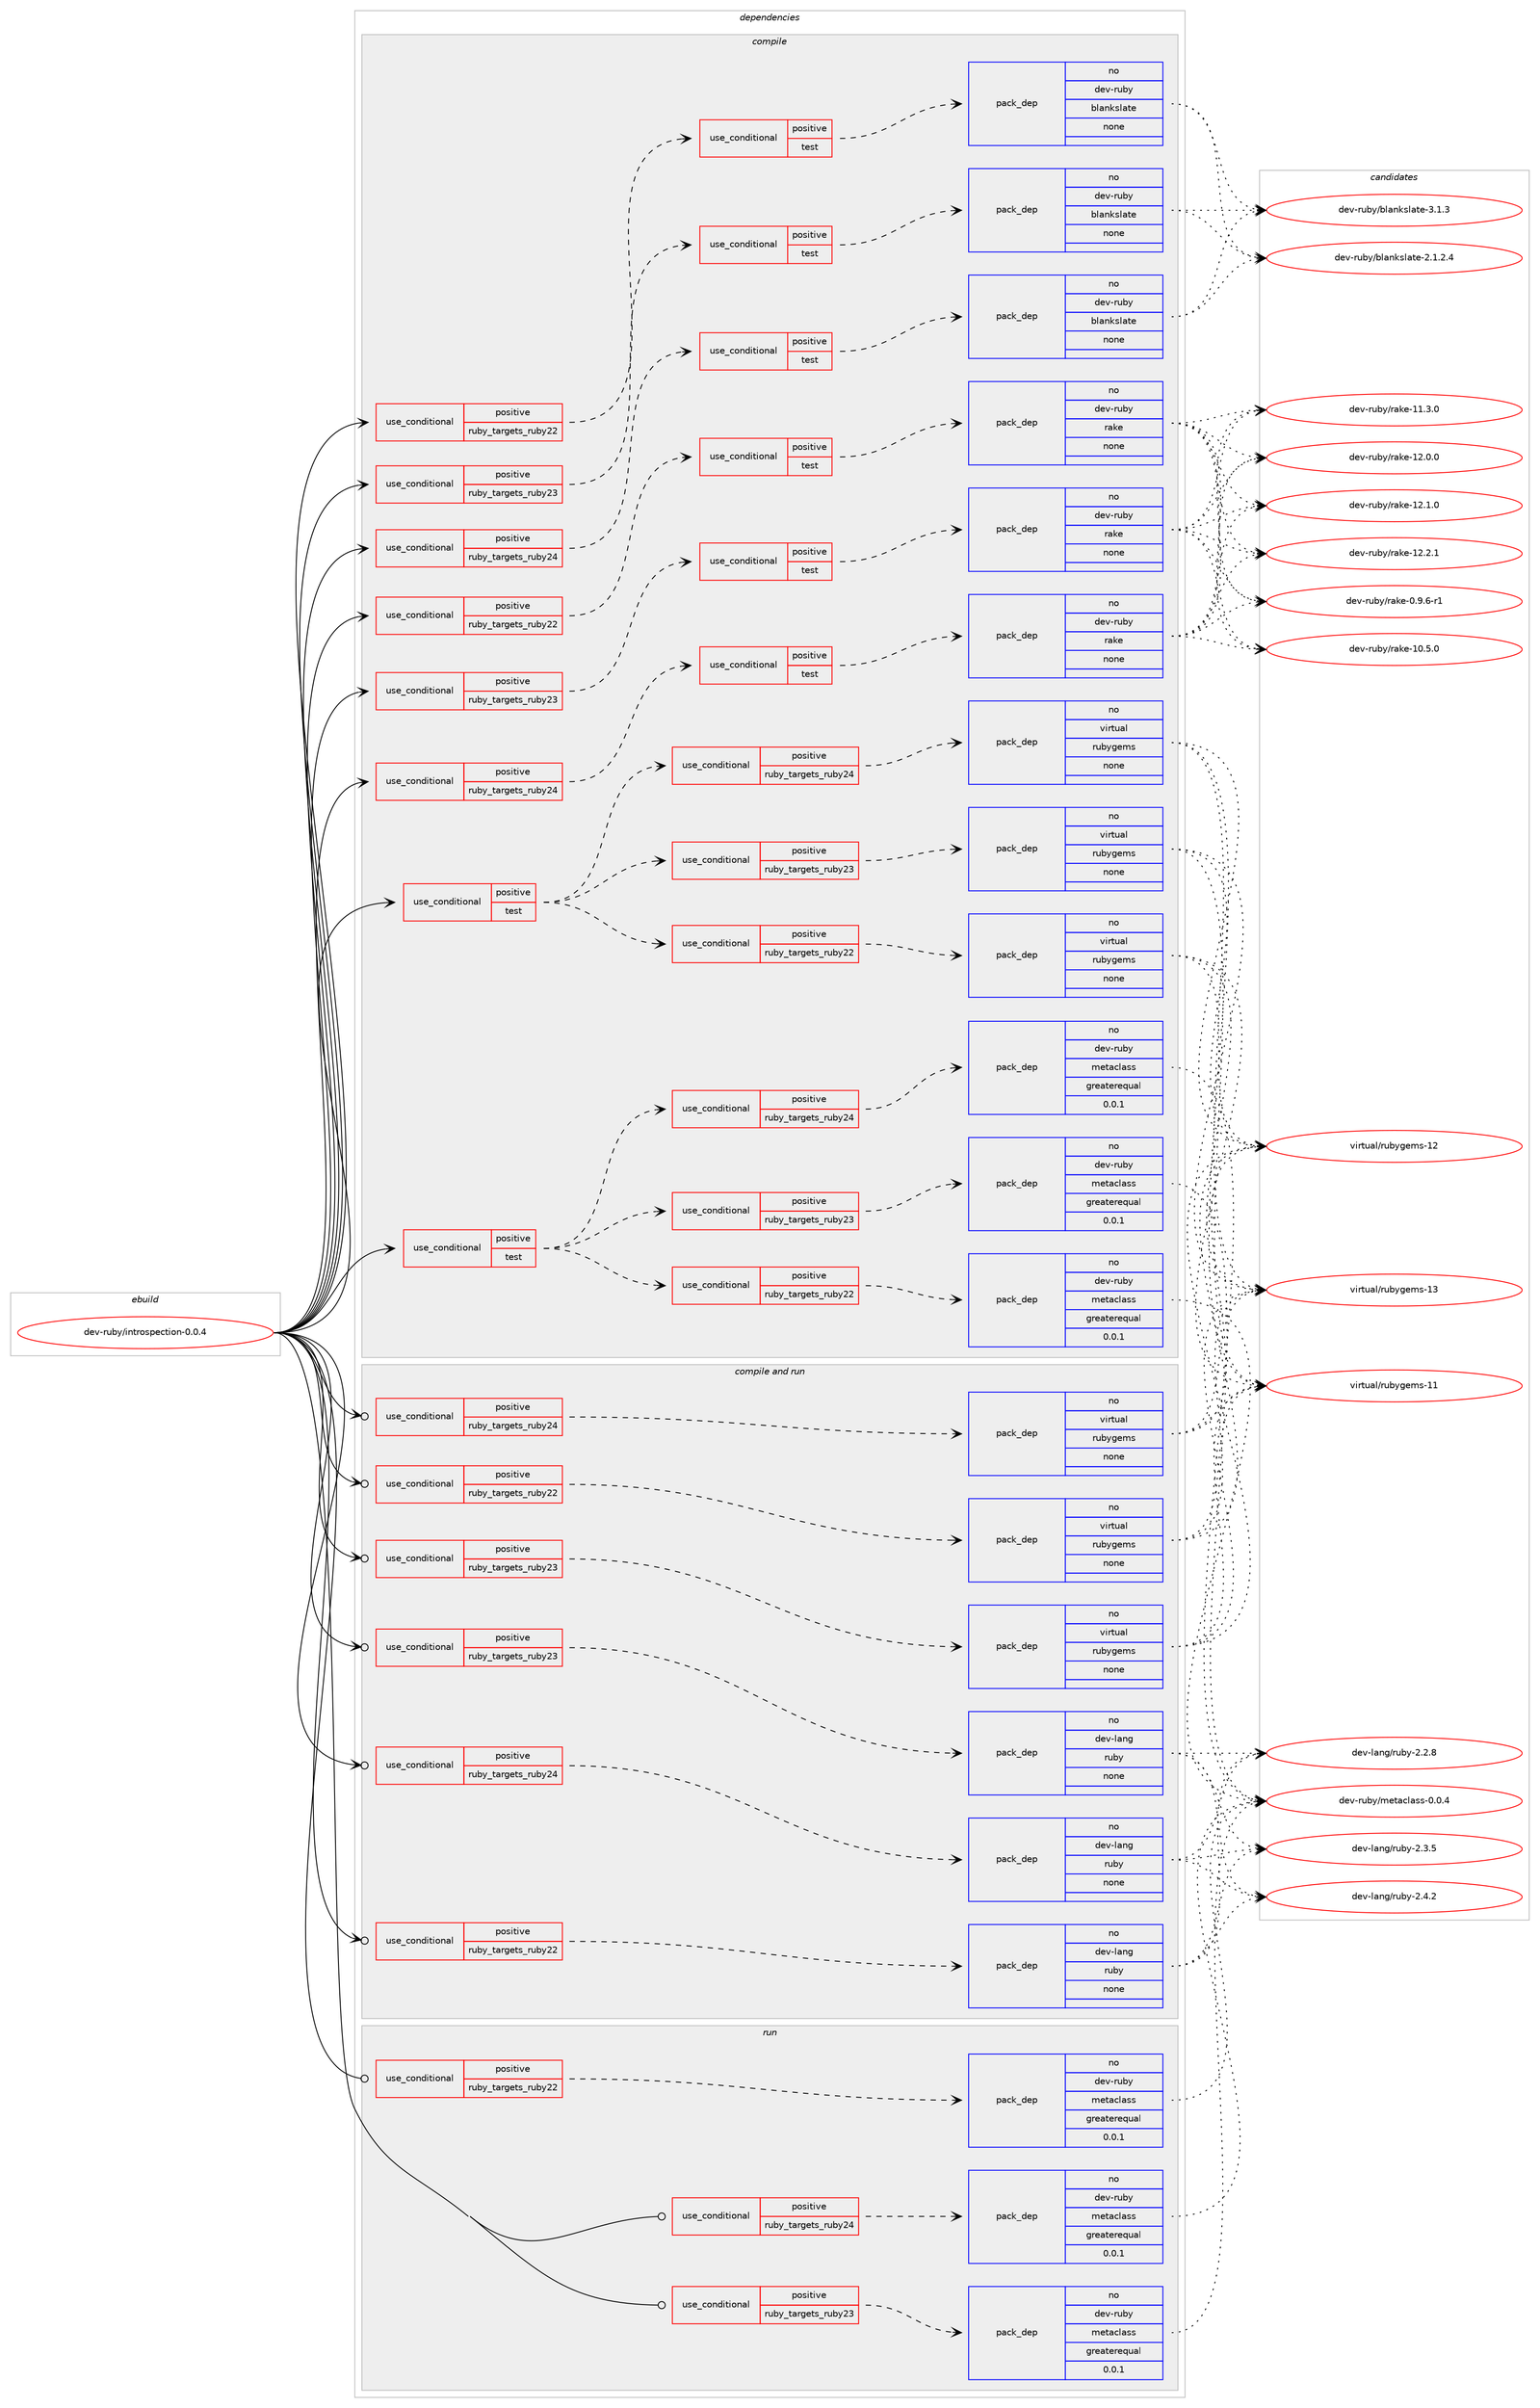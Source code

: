 digraph prolog {

# *************
# Graph options
# *************

newrank=true;
concentrate=true;
compound=true;
graph [rankdir=LR,fontname=Helvetica,fontsize=10,ranksep=1.5];#, ranksep=2.5, nodesep=0.2];
edge  [arrowhead=vee];
node  [fontname=Helvetica,fontsize=10];

# **********
# The ebuild
# **********

subgraph cluster_leftcol {
color=gray;
rank=same;
label=<<i>ebuild</i>>;
id [label="dev-ruby/introspection-0.0.4", color=red, width=4, href="../dev-ruby/introspection-0.0.4.svg"];
}

# ****************
# The dependencies
# ****************

subgraph cluster_midcol {
color=gray;
label=<<i>dependencies</i>>;
subgraph cluster_compile {
fillcolor="#eeeeee";
style=filled;
label=<<i>compile</i>>;
subgraph cond59638 {
dependency243703 [label=<<TABLE BORDER="0" CELLBORDER="1" CELLSPACING="0" CELLPADDING="4"><TR><TD ROWSPAN="3" CELLPADDING="10">use_conditional</TD></TR><TR><TD>positive</TD></TR><TR><TD>ruby_targets_ruby22</TD></TR></TABLE>>, shape=none, color=red];
subgraph cond59639 {
dependency243704 [label=<<TABLE BORDER="0" CELLBORDER="1" CELLSPACING="0" CELLPADDING="4"><TR><TD ROWSPAN="3" CELLPADDING="10">use_conditional</TD></TR><TR><TD>positive</TD></TR><TR><TD>test</TD></TR></TABLE>>, shape=none, color=red];
subgraph pack179988 {
dependency243705 [label=<<TABLE BORDER="0" CELLBORDER="1" CELLSPACING="0" CELLPADDING="4" WIDTH="220"><TR><TD ROWSPAN="6" CELLPADDING="30">pack_dep</TD></TR><TR><TD WIDTH="110">no</TD></TR><TR><TD>dev-ruby</TD></TR><TR><TD>blankslate</TD></TR><TR><TD>none</TD></TR><TR><TD></TD></TR></TABLE>>, shape=none, color=blue];
}
dependency243704:e -> dependency243705:w [weight=20,style="dashed",arrowhead="vee"];
}
dependency243703:e -> dependency243704:w [weight=20,style="dashed",arrowhead="vee"];
}
id:e -> dependency243703:w [weight=20,style="solid",arrowhead="vee"];
subgraph cond59640 {
dependency243706 [label=<<TABLE BORDER="0" CELLBORDER="1" CELLSPACING="0" CELLPADDING="4"><TR><TD ROWSPAN="3" CELLPADDING="10">use_conditional</TD></TR><TR><TD>positive</TD></TR><TR><TD>ruby_targets_ruby22</TD></TR></TABLE>>, shape=none, color=red];
subgraph cond59641 {
dependency243707 [label=<<TABLE BORDER="0" CELLBORDER="1" CELLSPACING="0" CELLPADDING="4"><TR><TD ROWSPAN="3" CELLPADDING="10">use_conditional</TD></TR><TR><TD>positive</TD></TR><TR><TD>test</TD></TR></TABLE>>, shape=none, color=red];
subgraph pack179989 {
dependency243708 [label=<<TABLE BORDER="0" CELLBORDER="1" CELLSPACING="0" CELLPADDING="4" WIDTH="220"><TR><TD ROWSPAN="6" CELLPADDING="30">pack_dep</TD></TR><TR><TD WIDTH="110">no</TD></TR><TR><TD>dev-ruby</TD></TR><TR><TD>rake</TD></TR><TR><TD>none</TD></TR><TR><TD></TD></TR></TABLE>>, shape=none, color=blue];
}
dependency243707:e -> dependency243708:w [weight=20,style="dashed",arrowhead="vee"];
}
dependency243706:e -> dependency243707:w [weight=20,style="dashed",arrowhead="vee"];
}
id:e -> dependency243706:w [weight=20,style="solid",arrowhead="vee"];
subgraph cond59642 {
dependency243709 [label=<<TABLE BORDER="0" CELLBORDER="1" CELLSPACING="0" CELLPADDING="4"><TR><TD ROWSPAN="3" CELLPADDING="10">use_conditional</TD></TR><TR><TD>positive</TD></TR><TR><TD>ruby_targets_ruby23</TD></TR></TABLE>>, shape=none, color=red];
subgraph cond59643 {
dependency243710 [label=<<TABLE BORDER="0" CELLBORDER="1" CELLSPACING="0" CELLPADDING="4"><TR><TD ROWSPAN="3" CELLPADDING="10">use_conditional</TD></TR><TR><TD>positive</TD></TR><TR><TD>test</TD></TR></TABLE>>, shape=none, color=red];
subgraph pack179990 {
dependency243711 [label=<<TABLE BORDER="0" CELLBORDER="1" CELLSPACING="0" CELLPADDING="4" WIDTH="220"><TR><TD ROWSPAN="6" CELLPADDING="30">pack_dep</TD></TR><TR><TD WIDTH="110">no</TD></TR><TR><TD>dev-ruby</TD></TR><TR><TD>blankslate</TD></TR><TR><TD>none</TD></TR><TR><TD></TD></TR></TABLE>>, shape=none, color=blue];
}
dependency243710:e -> dependency243711:w [weight=20,style="dashed",arrowhead="vee"];
}
dependency243709:e -> dependency243710:w [weight=20,style="dashed",arrowhead="vee"];
}
id:e -> dependency243709:w [weight=20,style="solid",arrowhead="vee"];
subgraph cond59644 {
dependency243712 [label=<<TABLE BORDER="0" CELLBORDER="1" CELLSPACING="0" CELLPADDING="4"><TR><TD ROWSPAN="3" CELLPADDING="10">use_conditional</TD></TR><TR><TD>positive</TD></TR><TR><TD>ruby_targets_ruby23</TD></TR></TABLE>>, shape=none, color=red];
subgraph cond59645 {
dependency243713 [label=<<TABLE BORDER="0" CELLBORDER="1" CELLSPACING="0" CELLPADDING="4"><TR><TD ROWSPAN="3" CELLPADDING="10">use_conditional</TD></TR><TR><TD>positive</TD></TR><TR><TD>test</TD></TR></TABLE>>, shape=none, color=red];
subgraph pack179991 {
dependency243714 [label=<<TABLE BORDER="0" CELLBORDER="1" CELLSPACING="0" CELLPADDING="4" WIDTH="220"><TR><TD ROWSPAN="6" CELLPADDING="30">pack_dep</TD></TR><TR><TD WIDTH="110">no</TD></TR><TR><TD>dev-ruby</TD></TR><TR><TD>rake</TD></TR><TR><TD>none</TD></TR><TR><TD></TD></TR></TABLE>>, shape=none, color=blue];
}
dependency243713:e -> dependency243714:w [weight=20,style="dashed",arrowhead="vee"];
}
dependency243712:e -> dependency243713:w [weight=20,style="dashed",arrowhead="vee"];
}
id:e -> dependency243712:w [weight=20,style="solid",arrowhead="vee"];
subgraph cond59646 {
dependency243715 [label=<<TABLE BORDER="0" CELLBORDER="1" CELLSPACING="0" CELLPADDING="4"><TR><TD ROWSPAN="3" CELLPADDING="10">use_conditional</TD></TR><TR><TD>positive</TD></TR><TR><TD>ruby_targets_ruby24</TD></TR></TABLE>>, shape=none, color=red];
subgraph cond59647 {
dependency243716 [label=<<TABLE BORDER="0" CELLBORDER="1" CELLSPACING="0" CELLPADDING="4"><TR><TD ROWSPAN="3" CELLPADDING="10">use_conditional</TD></TR><TR><TD>positive</TD></TR><TR><TD>test</TD></TR></TABLE>>, shape=none, color=red];
subgraph pack179992 {
dependency243717 [label=<<TABLE BORDER="0" CELLBORDER="1" CELLSPACING="0" CELLPADDING="4" WIDTH="220"><TR><TD ROWSPAN="6" CELLPADDING="30">pack_dep</TD></TR><TR><TD WIDTH="110">no</TD></TR><TR><TD>dev-ruby</TD></TR><TR><TD>blankslate</TD></TR><TR><TD>none</TD></TR><TR><TD></TD></TR></TABLE>>, shape=none, color=blue];
}
dependency243716:e -> dependency243717:w [weight=20,style="dashed",arrowhead="vee"];
}
dependency243715:e -> dependency243716:w [weight=20,style="dashed",arrowhead="vee"];
}
id:e -> dependency243715:w [weight=20,style="solid",arrowhead="vee"];
subgraph cond59648 {
dependency243718 [label=<<TABLE BORDER="0" CELLBORDER="1" CELLSPACING="0" CELLPADDING="4"><TR><TD ROWSPAN="3" CELLPADDING="10">use_conditional</TD></TR><TR><TD>positive</TD></TR><TR><TD>ruby_targets_ruby24</TD></TR></TABLE>>, shape=none, color=red];
subgraph cond59649 {
dependency243719 [label=<<TABLE BORDER="0" CELLBORDER="1" CELLSPACING="0" CELLPADDING="4"><TR><TD ROWSPAN="3" CELLPADDING="10">use_conditional</TD></TR><TR><TD>positive</TD></TR><TR><TD>test</TD></TR></TABLE>>, shape=none, color=red];
subgraph pack179993 {
dependency243720 [label=<<TABLE BORDER="0" CELLBORDER="1" CELLSPACING="0" CELLPADDING="4" WIDTH="220"><TR><TD ROWSPAN="6" CELLPADDING="30">pack_dep</TD></TR><TR><TD WIDTH="110">no</TD></TR><TR><TD>dev-ruby</TD></TR><TR><TD>rake</TD></TR><TR><TD>none</TD></TR><TR><TD></TD></TR></TABLE>>, shape=none, color=blue];
}
dependency243719:e -> dependency243720:w [weight=20,style="dashed",arrowhead="vee"];
}
dependency243718:e -> dependency243719:w [weight=20,style="dashed",arrowhead="vee"];
}
id:e -> dependency243718:w [weight=20,style="solid",arrowhead="vee"];
subgraph cond59650 {
dependency243721 [label=<<TABLE BORDER="0" CELLBORDER="1" CELLSPACING="0" CELLPADDING="4"><TR><TD ROWSPAN="3" CELLPADDING="10">use_conditional</TD></TR><TR><TD>positive</TD></TR><TR><TD>test</TD></TR></TABLE>>, shape=none, color=red];
subgraph cond59651 {
dependency243722 [label=<<TABLE BORDER="0" CELLBORDER="1" CELLSPACING="0" CELLPADDING="4"><TR><TD ROWSPAN="3" CELLPADDING="10">use_conditional</TD></TR><TR><TD>positive</TD></TR><TR><TD>ruby_targets_ruby22</TD></TR></TABLE>>, shape=none, color=red];
subgraph pack179994 {
dependency243723 [label=<<TABLE BORDER="0" CELLBORDER="1" CELLSPACING="0" CELLPADDING="4" WIDTH="220"><TR><TD ROWSPAN="6" CELLPADDING="30">pack_dep</TD></TR><TR><TD WIDTH="110">no</TD></TR><TR><TD>dev-ruby</TD></TR><TR><TD>metaclass</TD></TR><TR><TD>greaterequal</TD></TR><TR><TD>0.0.1</TD></TR></TABLE>>, shape=none, color=blue];
}
dependency243722:e -> dependency243723:w [weight=20,style="dashed",arrowhead="vee"];
}
dependency243721:e -> dependency243722:w [weight=20,style="dashed",arrowhead="vee"];
subgraph cond59652 {
dependency243724 [label=<<TABLE BORDER="0" CELLBORDER="1" CELLSPACING="0" CELLPADDING="4"><TR><TD ROWSPAN="3" CELLPADDING="10">use_conditional</TD></TR><TR><TD>positive</TD></TR><TR><TD>ruby_targets_ruby23</TD></TR></TABLE>>, shape=none, color=red];
subgraph pack179995 {
dependency243725 [label=<<TABLE BORDER="0" CELLBORDER="1" CELLSPACING="0" CELLPADDING="4" WIDTH="220"><TR><TD ROWSPAN="6" CELLPADDING="30">pack_dep</TD></TR><TR><TD WIDTH="110">no</TD></TR><TR><TD>dev-ruby</TD></TR><TR><TD>metaclass</TD></TR><TR><TD>greaterequal</TD></TR><TR><TD>0.0.1</TD></TR></TABLE>>, shape=none, color=blue];
}
dependency243724:e -> dependency243725:w [weight=20,style="dashed",arrowhead="vee"];
}
dependency243721:e -> dependency243724:w [weight=20,style="dashed",arrowhead="vee"];
subgraph cond59653 {
dependency243726 [label=<<TABLE BORDER="0" CELLBORDER="1" CELLSPACING="0" CELLPADDING="4"><TR><TD ROWSPAN="3" CELLPADDING="10">use_conditional</TD></TR><TR><TD>positive</TD></TR><TR><TD>ruby_targets_ruby24</TD></TR></TABLE>>, shape=none, color=red];
subgraph pack179996 {
dependency243727 [label=<<TABLE BORDER="0" CELLBORDER="1" CELLSPACING="0" CELLPADDING="4" WIDTH="220"><TR><TD ROWSPAN="6" CELLPADDING="30">pack_dep</TD></TR><TR><TD WIDTH="110">no</TD></TR><TR><TD>dev-ruby</TD></TR><TR><TD>metaclass</TD></TR><TR><TD>greaterequal</TD></TR><TR><TD>0.0.1</TD></TR></TABLE>>, shape=none, color=blue];
}
dependency243726:e -> dependency243727:w [weight=20,style="dashed",arrowhead="vee"];
}
dependency243721:e -> dependency243726:w [weight=20,style="dashed",arrowhead="vee"];
}
id:e -> dependency243721:w [weight=20,style="solid",arrowhead="vee"];
subgraph cond59654 {
dependency243728 [label=<<TABLE BORDER="0" CELLBORDER="1" CELLSPACING="0" CELLPADDING="4"><TR><TD ROWSPAN="3" CELLPADDING="10">use_conditional</TD></TR><TR><TD>positive</TD></TR><TR><TD>test</TD></TR></TABLE>>, shape=none, color=red];
subgraph cond59655 {
dependency243729 [label=<<TABLE BORDER="0" CELLBORDER="1" CELLSPACING="0" CELLPADDING="4"><TR><TD ROWSPAN="3" CELLPADDING="10">use_conditional</TD></TR><TR><TD>positive</TD></TR><TR><TD>ruby_targets_ruby22</TD></TR></TABLE>>, shape=none, color=red];
subgraph pack179997 {
dependency243730 [label=<<TABLE BORDER="0" CELLBORDER="1" CELLSPACING="0" CELLPADDING="4" WIDTH="220"><TR><TD ROWSPAN="6" CELLPADDING="30">pack_dep</TD></TR><TR><TD WIDTH="110">no</TD></TR><TR><TD>virtual</TD></TR><TR><TD>rubygems</TD></TR><TR><TD>none</TD></TR><TR><TD></TD></TR></TABLE>>, shape=none, color=blue];
}
dependency243729:e -> dependency243730:w [weight=20,style="dashed",arrowhead="vee"];
}
dependency243728:e -> dependency243729:w [weight=20,style="dashed",arrowhead="vee"];
subgraph cond59656 {
dependency243731 [label=<<TABLE BORDER="0" CELLBORDER="1" CELLSPACING="0" CELLPADDING="4"><TR><TD ROWSPAN="3" CELLPADDING="10">use_conditional</TD></TR><TR><TD>positive</TD></TR><TR><TD>ruby_targets_ruby23</TD></TR></TABLE>>, shape=none, color=red];
subgraph pack179998 {
dependency243732 [label=<<TABLE BORDER="0" CELLBORDER="1" CELLSPACING="0" CELLPADDING="4" WIDTH="220"><TR><TD ROWSPAN="6" CELLPADDING="30">pack_dep</TD></TR><TR><TD WIDTH="110">no</TD></TR><TR><TD>virtual</TD></TR><TR><TD>rubygems</TD></TR><TR><TD>none</TD></TR><TR><TD></TD></TR></TABLE>>, shape=none, color=blue];
}
dependency243731:e -> dependency243732:w [weight=20,style="dashed",arrowhead="vee"];
}
dependency243728:e -> dependency243731:w [weight=20,style="dashed",arrowhead="vee"];
subgraph cond59657 {
dependency243733 [label=<<TABLE BORDER="0" CELLBORDER="1" CELLSPACING="0" CELLPADDING="4"><TR><TD ROWSPAN="3" CELLPADDING="10">use_conditional</TD></TR><TR><TD>positive</TD></TR><TR><TD>ruby_targets_ruby24</TD></TR></TABLE>>, shape=none, color=red];
subgraph pack179999 {
dependency243734 [label=<<TABLE BORDER="0" CELLBORDER="1" CELLSPACING="0" CELLPADDING="4" WIDTH="220"><TR><TD ROWSPAN="6" CELLPADDING="30">pack_dep</TD></TR><TR><TD WIDTH="110">no</TD></TR><TR><TD>virtual</TD></TR><TR><TD>rubygems</TD></TR><TR><TD>none</TD></TR><TR><TD></TD></TR></TABLE>>, shape=none, color=blue];
}
dependency243733:e -> dependency243734:w [weight=20,style="dashed",arrowhead="vee"];
}
dependency243728:e -> dependency243733:w [weight=20,style="dashed",arrowhead="vee"];
}
id:e -> dependency243728:w [weight=20,style="solid",arrowhead="vee"];
}
subgraph cluster_compileandrun {
fillcolor="#eeeeee";
style=filled;
label=<<i>compile and run</i>>;
subgraph cond59658 {
dependency243735 [label=<<TABLE BORDER="0" CELLBORDER="1" CELLSPACING="0" CELLPADDING="4"><TR><TD ROWSPAN="3" CELLPADDING="10">use_conditional</TD></TR><TR><TD>positive</TD></TR><TR><TD>ruby_targets_ruby22</TD></TR></TABLE>>, shape=none, color=red];
subgraph pack180000 {
dependency243736 [label=<<TABLE BORDER="0" CELLBORDER="1" CELLSPACING="0" CELLPADDING="4" WIDTH="220"><TR><TD ROWSPAN="6" CELLPADDING="30">pack_dep</TD></TR><TR><TD WIDTH="110">no</TD></TR><TR><TD>dev-lang</TD></TR><TR><TD>ruby</TD></TR><TR><TD>none</TD></TR><TR><TD></TD></TR></TABLE>>, shape=none, color=blue];
}
dependency243735:e -> dependency243736:w [weight=20,style="dashed",arrowhead="vee"];
}
id:e -> dependency243735:w [weight=20,style="solid",arrowhead="odotvee"];
subgraph cond59659 {
dependency243737 [label=<<TABLE BORDER="0" CELLBORDER="1" CELLSPACING="0" CELLPADDING="4"><TR><TD ROWSPAN="3" CELLPADDING="10">use_conditional</TD></TR><TR><TD>positive</TD></TR><TR><TD>ruby_targets_ruby22</TD></TR></TABLE>>, shape=none, color=red];
subgraph pack180001 {
dependency243738 [label=<<TABLE BORDER="0" CELLBORDER="1" CELLSPACING="0" CELLPADDING="4" WIDTH="220"><TR><TD ROWSPAN="6" CELLPADDING="30">pack_dep</TD></TR><TR><TD WIDTH="110">no</TD></TR><TR><TD>virtual</TD></TR><TR><TD>rubygems</TD></TR><TR><TD>none</TD></TR><TR><TD></TD></TR></TABLE>>, shape=none, color=blue];
}
dependency243737:e -> dependency243738:w [weight=20,style="dashed",arrowhead="vee"];
}
id:e -> dependency243737:w [weight=20,style="solid",arrowhead="odotvee"];
subgraph cond59660 {
dependency243739 [label=<<TABLE BORDER="0" CELLBORDER="1" CELLSPACING="0" CELLPADDING="4"><TR><TD ROWSPAN="3" CELLPADDING="10">use_conditional</TD></TR><TR><TD>positive</TD></TR><TR><TD>ruby_targets_ruby23</TD></TR></TABLE>>, shape=none, color=red];
subgraph pack180002 {
dependency243740 [label=<<TABLE BORDER="0" CELLBORDER="1" CELLSPACING="0" CELLPADDING="4" WIDTH="220"><TR><TD ROWSPAN="6" CELLPADDING="30">pack_dep</TD></TR><TR><TD WIDTH="110">no</TD></TR><TR><TD>dev-lang</TD></TR><TR><TD>ruby</TD></TR><TR><TD>none</TD></TR><TR><TD></TD></TR></TABLE>>, shape=none, color=blue];
}
dependency243739:e -> dependency243740:w [weight=20,style="dashed",arrowhead="vee"];
}
id:e -> dependency243739:w [weight=20,style="solid",arrowhead="odotvee"];
subgraph cond59661 {
dependency243741 [label=<<TABLE BORDER="0" CELLBORDER="1" CELLSPACING="0" CELLPADDING="4"><TR><TD ROWSPAN="3" CELLPADDING="10">use_conditional</TD></TR><TR><TD>positive</TD></TR><TR><TD>ruby_targets_ruby23</TD></TR></TABLE>>, shape=none, color=red];
subgraph pack180003 {
dependency243742 [label=<<TABLE BORDER="0" CELLBORDER="1" CELLSPACING="0" CELLPADDING="4" WIDTH="220"><TR><TD ROWSPAN="6" CELLPADDING="30">pack_dep</TD></TR><TR><TD WIDTH="110">no</TD></TR><TR><TD>virtual</TD></TR><TR><TD>rubygems</TD></TR><TR><TD>none</TD></TR><TR><TD></TD></TR></TABLE>>, shape=none, color=blue];
}
dependency243741:e -> dependency243742:w [weight=20,style="dashed",arrowhead="vee"];
}
id:e -> dependency243741:w [weight=20,style="solid",arrowhead="odotvee"];
subgraph cond59662 {
dependency243743 [label=<<TABLE BORDER="0" CELLBORDER="1" CELLSPACING="0" CELLPADDING="4"><TR><TD ROWSPAN="3" CELLPADDING="10">use_conditional</TD></TR><TR><TD>positive</TD></TR><TR><TD>ruby_targets_ruby24</TD></TR></TABLE>>, shape=none, color=red];
subgraph pack180004 {
dependency243744 [label=<<TABLE BORDER="0" CELLBORDER="1" CELLSPACING="0" CELLPADDING="4" WIDTH="220"><TR><TD ROWSPAN="6" CELLPADDING="30">pack_dep</TD></TR><TR><TD WIDTH="110">no</TD></TR><TR><TD>dev-lang</TD></TR><TR><TD>ruby</TD></TR><TR><TD>none</TD></TR><TR><TD></TD></TR></TABLE>>, shape=none, color=blue];
}
dependency243743:e -> dependency243744:w [weight=20,style="dashed",arrowhead="vee"];
}
id:e -> dependency243743:w [weight=20,style="solid",arrowhead="odotvee"];
subgraph cond59663 {
dependency243745 [label=<<TABLE BORDER="0" CELLBORDER="1" CELLSPACING="0" CELLPADDING="4"><TR><TD ROWSPAN="3" CELLPADDING="10">use_conditional</TD></TR><TR><TD>positive</TD></TR><TR><TD>ruby_targets_ruby24</TD></TR></TABLE>>, shape=none, color=red];
subgraph pack180005 {
dependency243746 [label=<<TABLE BORDER="0" CELLBORDER="1" CELLSPACING="0" CELLPADDING="4" WIDTH="220"><TR><TD ROWSPAN="6" CELLPADDING="30">pack_dep</TD></TR><TR><TD WIDTH="110">no</TD></TR><TR><TD>virtual</TD></TR><TR><TD>rubygems</TD></TR><TR><TD>none</TD></TR><TR><TD></TD></TR></TABLE>>, shape=none, color=blue];
}
dependency243745:e -> dependency243746:w [weight=20,style="dashed",arrowhead="vee"];
}
id:e -> dependency243745:w [weight=20,style="solid",arrowhead="odotvee"];
}
subgraph cluster_run {
fillcolor="#eeeeee";
style=filled;
label=<<i>run</i>>;
subgraph cond59664 {
dependency243747 [label=<<TABLE BORDER="0" CELLBORDER="1" CELLSPACING="0" CELLPADDING="4"><TR><TD ROWSPAN="3" CELLPADDING="10">use_conditional</TD></TR><TR><TD>positive</TD></TR><TR><TD>ruby_targets_ruby22</TD></TR></TABLE>>, shape=none, color=red];
subgraph pack180006 {
dependency243748 [label=<<TABLE BORDER="0" CELLBORDER="1" CELLSPACING="0" CELLPADDING="4" WIDTH="220"><TR><TD ROWSPAN="6" CELLPADDING="30">pack_dep</TD></TR><TR><TD WIDTH="110">no</TD></TR><TR><TD>dev-ruby</TD></TR><TR><TD>metaclass</TD></TR><TR><TD>greaterequal</TD></TR><TR><TD>0.0.1</TD></TR></TABLE>>, shape=none, color=blue];
}
dependency243747:e -> dependency243748:w [weight=20,style="dashed",arrowhead="vee"];
}
id:e -> dependency243747:w [weight=20,style="solid",arrowhead="odot"];
subgraph cond59665 {
dependency243749 [label=<<TABLE BORDER="0" CELLBORDER="1" CELLSPACING="0" CELLPADDING="4"><TR><TD ROWSPAN="3" CELLPADDING="10">use_conditional</TD></TR><TR><TD>positive</TD></TR><TR><TD>ruby_targets_ruby23</TD></TR></TABLE>>, shape=none, color=red];
subgraph pack180007 {
dependency243750 [label=<<TABLE BORDER="0" CELLBORDER="1" CELLSPACING="0" CELLPADDING="4" WIDTH="220"><TR><TD ROWSPAN="6" CELLPADDING="30">pack_dep</TD></TR><TR><TD WIDTH="110">no</TD></TR><TR><TD>dev-ruby</TD></TR><TR><TD>metaclass</TD></TR><TR><TD>greaterequal</TD></TR><TR><TD>0.0.1</TD></TR></TABLE>>, shape=none, color=blue];
}
dependency243749:e -> dependency243750:w [weight=20,style="dashed",arrowhead="vee"];
}
id:e -> dependency243749:w [weight=20,style="solid",arrowhead="odot"];
subgraph cond59666 {
dependency243751 [label=<<TABLE BORDER="0" CELLBORDER="1" CELLSPACING="0" CELLPADDING="4"><TR><TD ROWSPAN="3" CELLPADDING="10">use_conditional</TD></TR><TR><TD>positive</TD></TR><TR><TD>ruby_targets_ruby24</TD></TR></TABLE>>, shape=none, color=red];
subgraph pack180008 {
dependency243752 [label=<<TABLE BORDER="0" CELLBORDER="1" CELLSPACING="0" CELLPADDING="4" WIDTH="220"><TR><TD ROWSPAN="6" CELLPADDING="30">pack_dep</TD></TR><TR><TD WIDTH="110">no</TD></TR><TR><TD>dev-ruby</TD></TR><TR><TD>metaclass</TD></TR><TR><TD>greaterequal</TD></TR><TR><TD>0.0.1</TD></TR></TABLE>>, shape=none, color=blue];
}
dependency243751:e -> dependency243752:w [weight=20,style="dashed",arrowhead="vee"];
}
id:e -> dependency243751:w [weight=20,style="solid",arrowhead="odot"];
}
}

# **************
# The candidates
# **************

subgraph cluster_choices {
rank=same;
color=gray;
label=<<i>candidates</i>>;

subgraph choice179988 {
color=black;
nodesep=1;
choice1001011184511411798121479810897110107115108971161014550464946504652 [label="dev-ruby/blankslate-2.1.2.4", color=red, width=4,href="../dev-ruby/blankslate-2.1.2.4.svg"];
choice100101118451141179812147981089711010711510897116101455146494651 [label="dev-ruby/blankslate-3.1.3", color=red, width=4,href="../dev-ruby/blankslate-3.1.3.svg"];
dependency243705:e -> choice1001011184511411798121479810897110107115108971161014550464946504652:w [style=dotted,weight="100"];
dependency243705:e -> choice100101118451141179812147981089711010711510897116101455146494651:w [style=dotted,weight="100"];
}
subgraph choice179989 {
color=black;
nodesep=1;
choice100101118451141179812147114971071014548465746544511449 [label="dev-ruby/rake-0.9.6-r1", color=red, width=4,href="../dev-ruby/rake-0.9.6-r1.svg"];
choice1001011184511411798121471149710710145494846534648 [label="dev-ruby/rake-10.5.0", color=red, width=4,href="../dev-ruby/rake-10.5.0.svg"];
choice1001011184511411798121471149710710145494946514648 [label="dev-ruby/rake-11.3.0", color=red, width=4,href="../dev-ruby/rake-11.3.0.svg"];
choice1001011184511411798121471149710710145495046484648 [label="dev-ruby/rake-12.0.0", color=red, width=4,href="../dev-ruby/rake-12.0.0.svg"];
choice1001011184511411798121471149710710145495046494648 [label="dev-ruby/rake-12.1.0", color=red, width=4,href="../dev-ruby/rake-12.1.0.svg"];
choice1001011184511411798121471149710710145495046504649 [label="dev-ruby/rake-12.2.1", color=red, width=4,href="../dev-ruby/rake-12.2.1.svg"];
dependency243708:e -> choice100101118451141179812147114971071014548465746544511449:w [style=dotted,weight="100"];
dependency243708:e -> choice1001011184511411798121471149710710145494846534648:w [style=dotted,weight="100"];
dependency243708:e -> choice1001011184511411798121471149710710145494946514648:w [style=dotted,weight="100"];
dependency243708:e -> choice1001011184511411798121471149710710145495046484648:w [style=dotted,weight="100"];
dependency243708:e -> choice1001011184511411798121471149710710145495046494648:w [style=dotted,weight="100"];
dependency243708:e -> choice1001011184511411798121471149710710145495046504649:w [style=dotted,weight="100"];
}
subgraph choice179990 {
color=black;
nodesep=1;
choice1001011184511411798121479810897110107115108971161014550464946504652 [label="dev-ruby/blankslate-2.1.2.4", color=red, width=4,href="../dev-ruby/blankslate-2.1.2.4.svg"];
choice100101118451141179812147981089711010711510897116101455146494651 [label="dev-ruby/blankslate-3.1.3", color=red, width=4,href="../dev-ruby/blankslate-3.1.3.svg"];
dependency243711:e -> choice1001011184511411798121479810897110107115108971161014550464946504652:w [style=dotted,weight="100"];
dependency243711:e -> choice100101118451141179812147981089711010711510897116101455146494651:w [style=dotted,weight="100"];
}
subgraph choice179991 {
color=black;
nodesep=1;
choice100101118451141179812147114971071014548465746544511449 [label="dev-ruby/rake-0.9.6-r1", color=red, width=4,href="../dev-ruby/rake-0.9.6-r1.svg"];
choice1001011184511411798121471149710710145494846534648 [label="dev-ruby/rake-10.5.0", color=red, width=4,href="../dev-ruby/rake-10.5.0.svg"];
choice1001011184511411798121471149710710145494946514648 [label="dev-ruby/rake-11.3.0", color=red, width=4,href="../dev-ruby/rake-11.3.0.svg"];
choice1001011184511411798121471149710710145495046484648 [label="dev-ruby/rake-12.0.0", color=red, width=4,href="../dev-ruby/rake-12.0.0.svg"];
choice1001011184511411798121471149710710145495046494648 [label="dev-ruby/rake-12.1.0", color=red, width=4,href="../dev-ruby/rake-12.1.0.svg"];
choice1001011184511411798121471149710710145495046504649 [label="dev-ruby/rake-12.2.1", color=red, width=4,href="../dev-ruby/rake-12.2.1.svg"];
dependency243714:e -> choice100101118451141179812147114971071014548465746544511449:w [style=dotted,weight="100"];
dependency243714:e -> choice1001011184511411798121471149710710145494846534648:w [style=dotted,weight="100"];
dependency243714:e -> choice1001011184511411798121471149710710145494946514648:w [style=dotted,weight="100"];
dependency243714:e -> choice1001011184511411798121471149710710145495046484648:w [style=dotted,weight="100"];
dependency243714:e -> choice1001011184511411798121471149710710145495046494648:w [style=dotted,weight="100"];
dependency243714:e -> choice1001011184511411798121471149710710145495046504649:w [style=dotted,weight="100"];
}
subgraph choice179992 {
color=black;
nodesep=1;
choice1001011184511411798121479810897110107115108971161014550464946504652 [label="dev-ruby/blankslate-2.1.2.4", color=red, width=4,href="../dev-ruby/blankslate-2.1.2.4.svg"];
choice100101118451141179812147981089711010711510897116101455146494651 [label="dev-ruby/blankslate-3.1.3", color=red, width=4,href="../dev-ruby/blankslate-3.1.3.svg"];
dependency243717:e -> choice1001011184511411798121479810897110107115108971161014550464946504652:w [style=dotted,weight="100"];
dependency243717:e -> choice100101118451141179812147981089711010711510897116101455146494651:w [style=dotted,weight="100"];
}
subgraph choice179993 {
color=black;
nodesep=1;
choice100101118451141179812147114971071014548465746544511449 [label="dev-ruby/rake-0.9.6-r1", color=red, width=4,href="../dev-ruby/rake-0.9.6-r1.svg"];
choice1001011184511411798121471149710710145494846534648 [label="dev-ruby/rake-10.5.0", color=red, width=4,href="../dev-ruby/rake-10.5.0.svg"];
choice1001011184511411798121471149710710145494946514648 [label="dev-ruby/rake-11.3.0", color=red, width=4,href="../dev-ruby/rake-11.3.0.svg"];
choice1001011184511411798121471149710710145495046484648 [label="dev-ruby/rake-12.0.0", color=red, width=4,href="../dev-ruby/rake-12.0.0.svg"];
choice1001011184511411798121471149710710145495046494648 [label="dev-ruby/rake-12.1.0", color=red, width=4,href="../dev-ruby/rake-12.1.0.svg"];
choice1001011184511411798121471149710710145495046504649 [label="dev-ruby/rake-12.2.1", color=red, width=4,href="../dev-ruby/rake-12.2.1.svg"];
dependency243720:e -> choice100101118451141179812147114971071014548465746544511449:w [style=dotted,weight="100"];
dependency243720:e -> choice1001011184511411798121471149710710145494846534648:w [style=dotted,weight="100"];
dependency243720:e -> choice1001011184511411798121471149710710145494946514648:w [style=dotted,weight="100"];
dependency243720:e -> choice1001011184511411798121471149710710145495046484648:w [style=dotted,weight="100"];
dependency243720:e -> choice1001011184511411798121471149710710145495046494648:w [style=dotted,weight="100"];
dependency243720:e -> choice1001011184511411798121471149710710145495046504649:w [style=dotted,weight="100"];
}
subgraph choice179994 {
color=black;
nodesep=1;
choice100101118451141179812147109101116979910897115115454846484652 [label="dev-ruby/metaclass-0.0.4", color=red, width=4,href="../dev-ruby/metaclass-0.0.4.svg"];
dependency243723:e -> choice100101118451141179812147109101116979910897115115454846484652:w [style=dotted,weight="100"];
}
subgraph choice179995 {
color=black;
nodesep=1;
choice100101118451141179812147109101116979910897115115454846484652 [label="dev-ruby/metaclass-0.0.4", color=red, width=4,href="../dev-ruby/metaclass-0.0.4.svg"];
dependency243725:e -> choice100101118451141179812147109101116979910897115115454846484652:w [style=dotted,weight="100"];
}
subgraph choice179996 {
color=black;
nodesep=1;
choice100101118451141179812147109101116979910897115115454846484652 [label="dev-ruby/metaclass-0.0.4", color=red, width=4,href="../dev-ruby/metaclass-0.0.4.svg"];
dependency243727:e -> choice100101118451141179812147109101116979910897115115454846484652:w [style=dotted,weight="100"];
}
subgraph choice179997 {
color=black;
nodesep=1;
choice118105114116117971084711411798121103101109115454949 [label="virtual/rubygems-11", color=red, width=4,href="../virtual/rubygems-11.svg"];
choice118105114116117971084711411798121103101109115454950 [label="virtual/rubygems-12", color=red, width=4,href="../virtual/rubygems-12.svg"];
choice118105114116117971084711411798121103101109115454951 [label="virtual/rubygems-13", color=red, width=4,href="../virtual/rubygems-13.svg"];
dependency243730:e -> choice118105114116117971084711411798121103101109115454949:w [style=dotted,weight="100"];
dependency243730:e -> choice118105114116117971084711411798121103101109115454950:w [style=dotted,weight="100"];
dependency243730:e -> choice118105114116117971084711411798121103101109115454951:w [style=dotted,weight="100"];
}
subgraph choice179998 {
color=black;
nodesep=1;
choice118105114116117971084711411798121103101109115454949 [label="virtual/rubygems-11", color=red, width=4,href="../virtual/rubygems-11.svg"];
choice118105114116117971084711411798121103101109115454950 [label="virtual/rubygems-12", color=red, width=4,href="../virtual/rubygems-12.svg"];
choice118105114116117971084711411798121103101109115454951 [label="virtual/rubygems-13", color=red, width=4,href="../virtual/rubygems-13.svg"];
dependency243732:e -> choice118105114116117971084711411798121103101109115454949:w [style=dotted,weight="100"];
dependency243732:e -> choice118105114116117971084711411798121103101109115454950:w [style=dotted,weight="100"];
dependency243732:e -> choice118105114116117971084711411798121103101109115454951:w [style=dotted,weight="100"];
}
subgraph choice179999 {
color=black;
nodesep=1;
choice118105114116117971084711411798121103101109115454949 [label="virtual/rubygems-11", color=red, width=4,href="../virtual/rubygems-11.svg"];
choice118105114116117971084711411798121103101109115454950 [label="virtual/rubygems-12", color=red, width=4,href="../virtual/rubygems-12.svg"];
choice118105114116117971084711411798121103101109115454951 [label="virtual/rubygems-13", color=red, width=4,href="../virtual/rubygems-13.svg"];
dependency243734:e -> choice118105114116117971084711411798121103101109115454949:w [style=dotted,weight="100"];
dependency243734:e -> choice118105114116117971084711411798121103101109115454950:w [style=dotted,weight="100"];
dependency243734:e -> choice118105114116117971084711411798121103101109115454951:w [style=dotted,weight="100"];
}
subgraph choice180000 {
color=black;
nodesep=1;
choice10010111845108971101034711411798121455046504656 [label="dev-lang/ruby-2.2.8", color=red, width=4,href="../dev-lang/ruby-2.2.8.svg"];
choice10010111845108971101034711411798121455046514653 [label="dev-lang/ruby-2.3.5", color=red, width=4,href="../dev-lang/ruby-2.3.5.svg"];
choice10010111845108971101034711411798121455046524650 [label="dev-lang/ruby-2.4.2", color=red, width=4,href="../dev-lang/ruby-2.4.2.svg"];
dependency243736:e -> choice10010111845108971101034711411798121455046504656:w [style=dotted,weight="100"];
dependency243736:e -> choice10010111845108971101034711411798121455046514653:w [style=dotted,weight="100"];
dependency243736:e -> choice10010111845108971101034711411798121455046524650:w [style=dotted,weight="100"];
}
subgraph choice180001 {
color=black;
nodesep=1;
choice118105114116117971084711411798121103101109115454949 [label="virtual/rubygems-11", color=red, width=4,href="../virtual/rubygems-11.svg"];
choice118105114116117971084711411798121103101109115454950 [label="virtual/rubygems-12", color=red, width=4,href="../virtual/rubygems-12.svg"];
choice118105114116117971084711411798121103101109115454951 [label="virtual/rubygems-13", color=red, width=4,href="../virtual/rubygems-13.svg"];
dependency243738:e -> choice118105114116117971084711411798121103101109115454949:w [style=dotted,weight="100"];
dependency243738:e -> choice118105114116117971084711411798121103101109115454950:w [style=dotted,weight="100"];
dependency243738:e -> choice118105114116117971084711411798121103101109115454951:w [style=dotted,weight="100"];
}
subgraph choice180002 {
color=black;
nodesep=1;
choice10010111845108971101034711411798121455046504656 [label="dev-lang/ruby-2.2.8", color=red, width=4,href="../dev-lang/ruby-2.2.8.svg"];
choice10010111845108971101034711411798121455046514653 [label="dev-lang/ruby-2.3.5", color=red, width=4,href="../dev-lang/ruby-2.3.5.svg"];
choice10010111845108971101034711411798121455046524650 [label="dev-lang/ruby-2.4.2", color=red, width=4,href="../dev-lang/ruby-2.4.2.svg"];
dependency243740:e -> choice10010111845108971101034711411798121455046504656:w [style=dotted,weight="100"];
dependency243740:e -> choice10010111845108971101034711411798121455046514653:w [style=dotted,weight="100"];
dependency243740:e -> choice10010111845108971101034711411798121455046524650:w [style=dotted,weight="100"];
}
subgraph choice180003 {
color=black;
nodesep=1;
choice118105114116117971084711411798121103101109115454949 [label="virtual/rubygems-11", color=red, width=4,href="../virtual/rubygems-11.svg"];
choice118105114116117971084711411798121103101109115454950 [label="virtual/rubygems-12", color=red, width=4,href="../virtual/rubygems-12.svg"];
choice118105114116117971084711411798121103101109115454951 [label="virtual/rubygems-13", color=red, width=4,href="../virtual/rubygems-13.svg"];
dependency243742:e -> choice118105114116117971084711411798121103101109115454949:w [style=dotted,weight="100"];
dependency243742:e -> choice118105114116117971084711411798121103101109115454950:w [style=dotted,weight="100"];
dependency243742:e -> choice118105114116117971084711411798121103101109115454951:w [style=dotted,weight="100"];
}
subgraph choice180004 {
color=black;
nodesep=1;
choice10010111845108971101034711411798121455046504656 [label="dev-lang/ruby-2.2.8", color=red, width=4,href="../dev-lang/ruby-2.2.8.svg"];
choice10010111845108971101034711411798121455046514653 [label="dev-lang/ruby-2.3.5", color=red, width=4,href="../dev-lang/ruby-2.3.5.svg"];
choice10010111845108971101034711411798121455046524650 [label="dev-lang/ruby-2.4.2", color=red, width=4,href="../dev-lang/ruby-2.4.2.svg"];
dependency243744:e -> choice10010111845108971101034711411798121455046504656:w [style=dotted,weight="100"];
dependency243744:e -> choice10010111845108971101034711411798121455046514653:w [style=dotted,weight="100"];
dependency243744:e -> choice10010111845108971101034711411798121455046524650:w [style=dotted,weight="100"];
}
subgraph choice180005 {
color=black;
nodesep=1;
choice118105114116117971084711411798121103101109115454949 [label="virtual/rubygems-11", color=red, width=4,href="../virtual/rubygems-11.svg"];
choice118105114116117971084711411798121103101109115454950 [label="virtual/rubygems-12", color=red, width=4,href="../virtual/rubygems-12.svg"];
choice118105114116117971084711411798121103101109115454951 [label="virtual/rubygems-13", color=red, width=4,href="../virtual/rubygems-13.svg"];
dependency243746:e -> choice118105114116117971084711411798121103101109115454949:w [style=dotted,weight="100"];
dependency243746:e -> choice118105114116117971084711411798121103101109115454950:w [style=dotted,weight="100"];
dependency243746:e -> choice118105114116117971084711411798121103101109115454951:w [style=dotted,weight="100"];
}
subgraph choice180006 {
color=black;
nodesep=1;
choice100101118451141179812147109101116979910897115115454846484652 [label="dev-ruby/metaclass-0.0.4", color=red, width=4,href="../dev-ruby/metaclass-0.0.4.svg"];
dependency243748:e -> choice100101118451141179812147109101116979910897115115454846484652:w [style=dotted,weight="100"];
}
subgraph choice180007 {
color=black;
nodesep=1;
choice100101118451141179812147109101116979910897115115454846484652 [label="dev-ruby/metaclass-0.0.4", color=red, width=4,href="../dev-ruby/metaclass-0.0.4.svg"];
dependency243750:e -> choice100101118451141179812147109101116979910897115115454846484652:w [style=dotted,weight="100"];
}
subgraph choice180008 {
color=black;
nodesep=1;
choice100101118451141179812147109101116979910897115115454846484652 [label="dev-ruby/metaclass-0.0.4", color=red, width=4,href="../dev-ruby/metaclass-0.0.4.svg"];
dependency243752:e -> choice100101118451141179812147109101116979910897115115454846484652:w [style=dotted,weight="100"];
}
}

}
